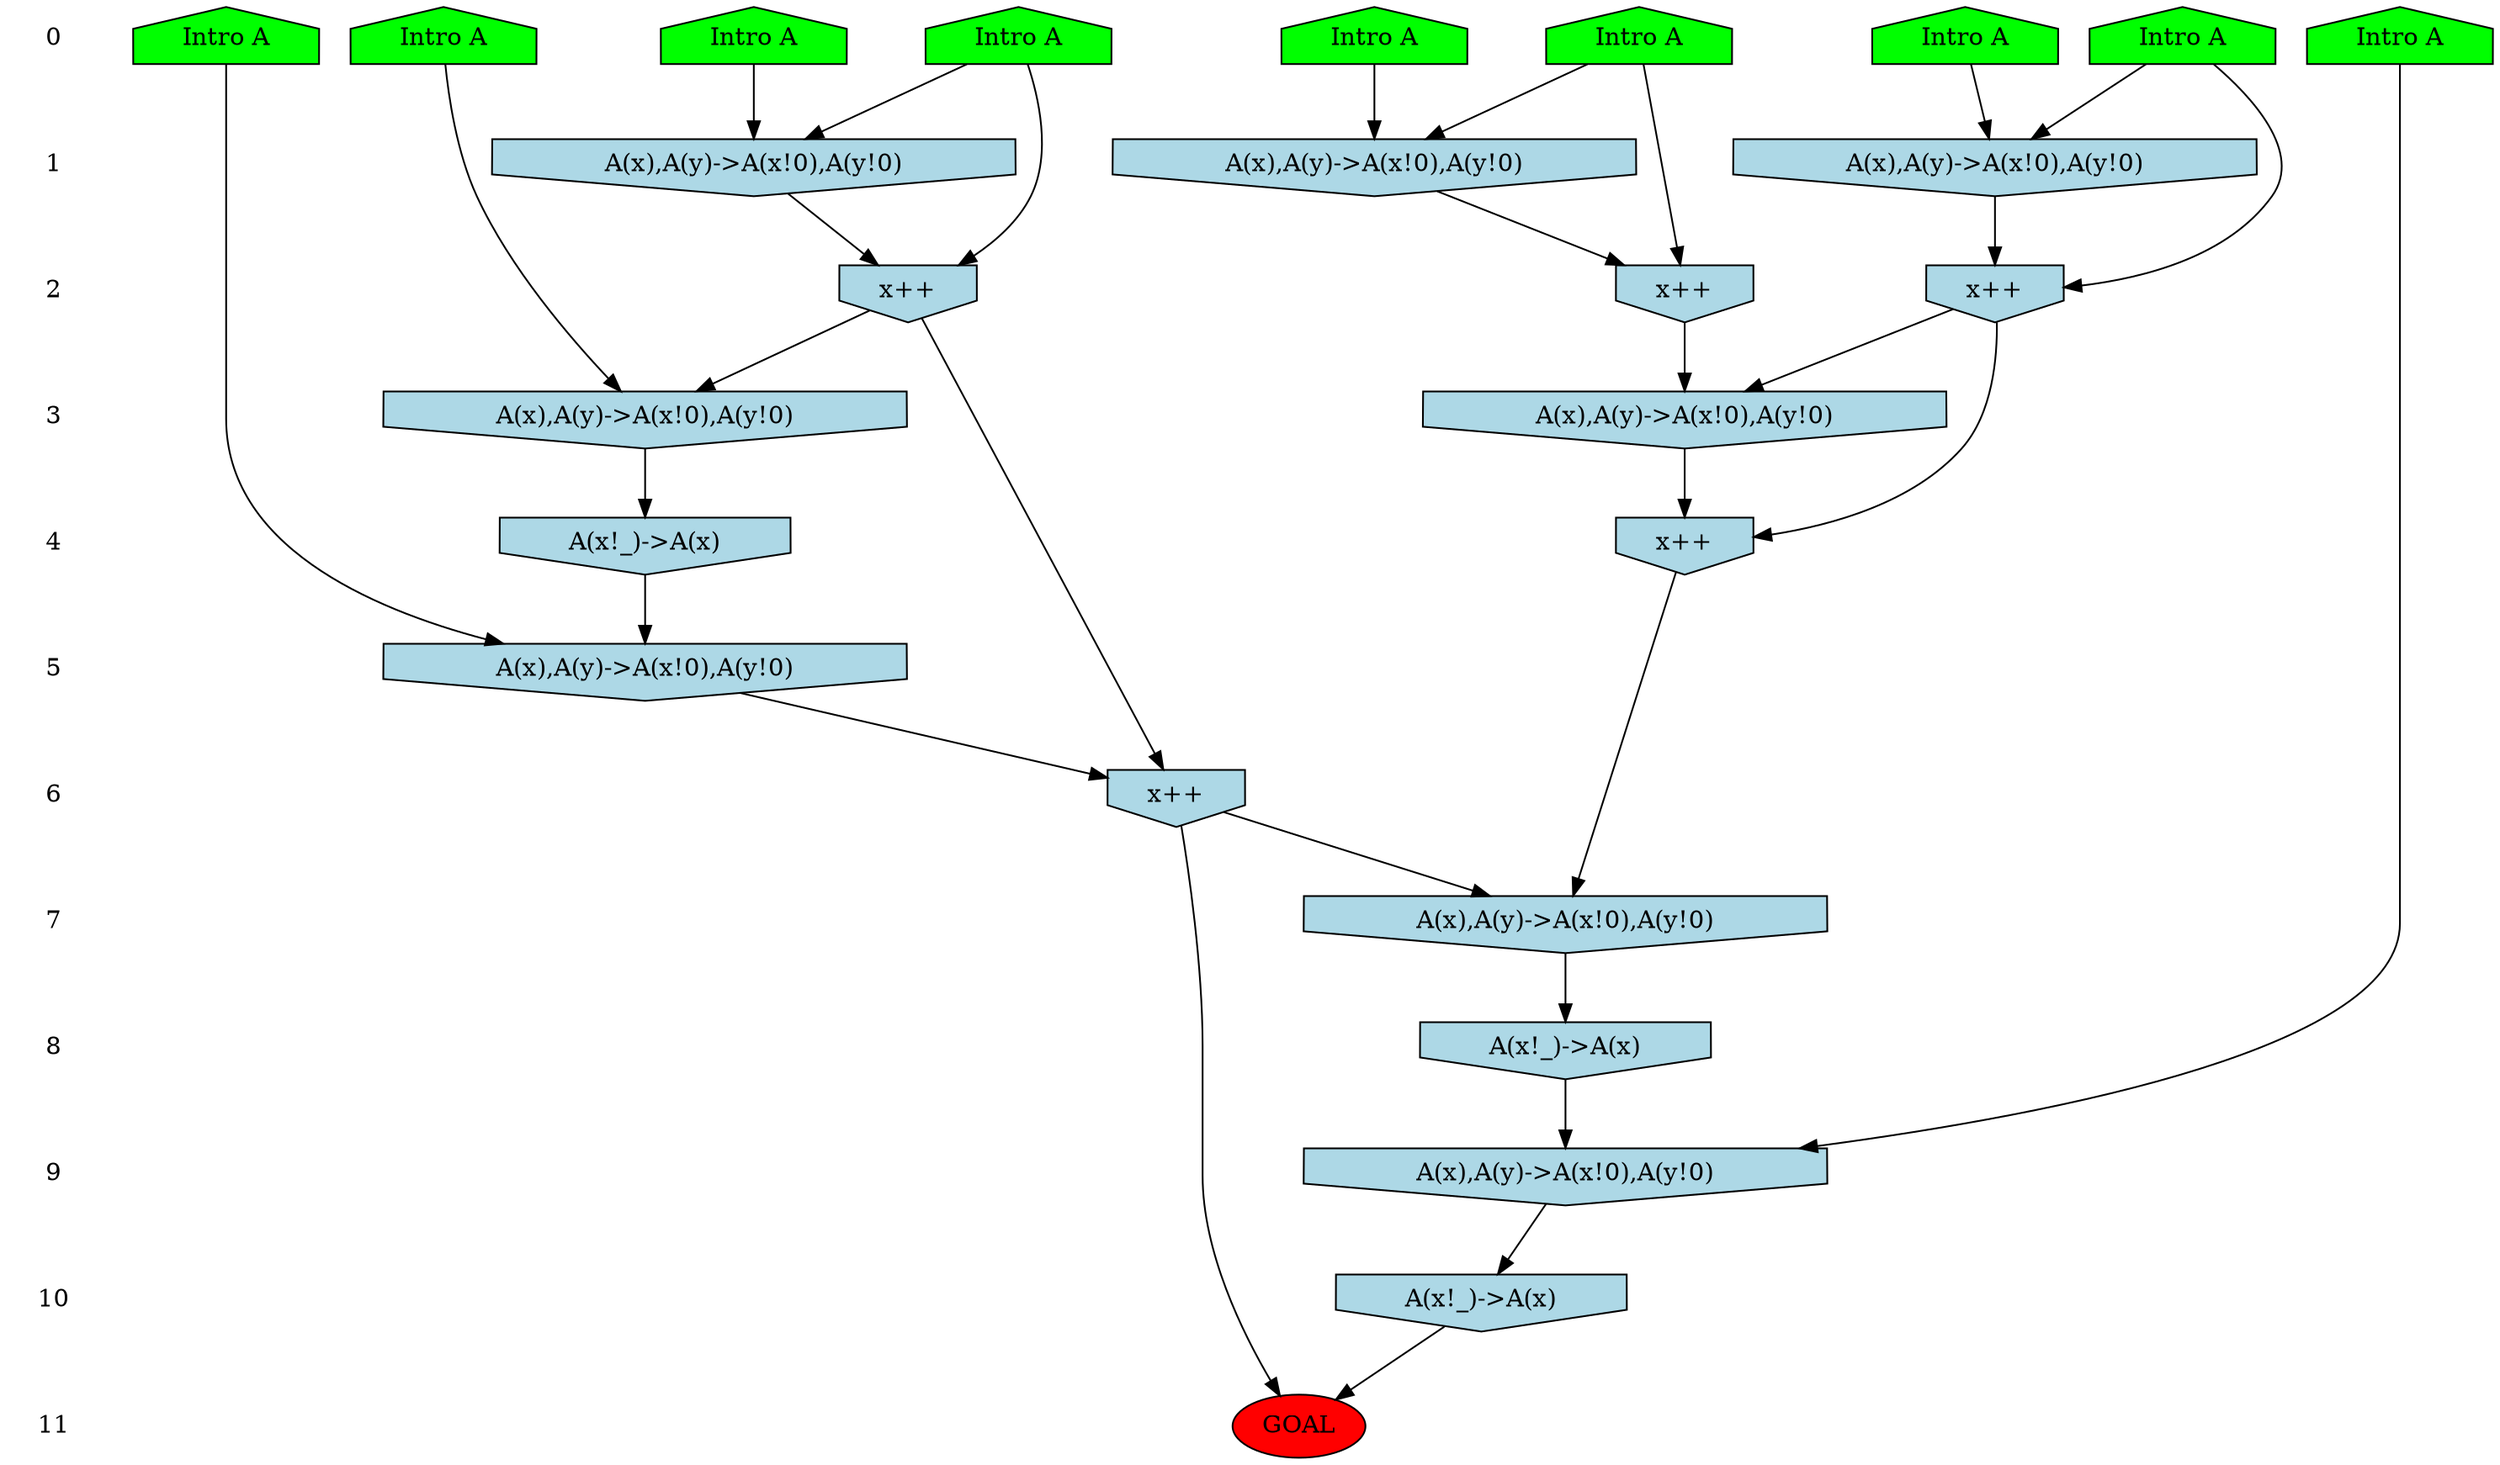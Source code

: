 /* Compression of 1 causal flows obtained in average at 3.083434E+00 t.u */
/* Compressed causal flows were: [1006] */
digraph G{
 ranksep=.5 ; 
{ rank = same ; "0" [shape=plaintext] ; node_1 [label ="Intro A", shape=house, style=filled, fillcolor=green] ;
node_2 [label ="Intro A", shape=house, style=filled, fillcolor=green] ;
node_3 [label ="Intro A", shape=house, style=filled, fillcolor=green] ;
node_4 [label ="Intro A", shape=house, style=filled, fillcolor=green] ;
node_5 [label ="Intro A", shape=house, style=filled, fillcolor=green] ;
node_6 [label ="Intro A", shape=house, style=filled, fillcolor=green] ;
node_7 [label ="Intro A", shape=house, style=filled, fillcolor=green] ;
node_8 [label ="Intro A", shape=house, style=filled, fillcolor=green] ;
node_9 [label ="Intro A", shape=house, style=filled, fillcolor=green] ;
}
{ rank = same ; "1" [shape=plaintext] ; node_10 [label="A(x),A(y)->A(x!0),A(y!0)", shape=invhouse, style=filled, fillcolor = lightblue] ;
node_11 [label="A(x),A(y)->A(x!0),A(y!0)", shape=invhouse, style=filled, fillcolor = lightblue] ;
node_14 [label="A(x),A(y)->A(x!0),A(y!0)", shape=invhouse, style=filled, fillcolor = lightblue] ;
}
{ rank = same ; "2" [shape=plaintext] ; node_12 [label="x++", shape=invhouse, style=filled, fillcolor = lightblue] ;
node_15 [label="x++", shape=invhouse, style=filled, fillcolor = lightblue] ;
node_16 [label="x++", shape=invhouse, style=filled, fillcolor = lightblue] ;
}
{ rank = same ; "3" [shape=plaintext] ; node_13 [label="A(x),A(y)->A(x!0),A(y!0)", shape=invhouse, style=filled, fillcolor = lightblue] ;
node_17 [label="A(x),A(y)->A(x!0),A(y!0)", shape=invhouse, style=filled, fillcolor = lightblue] ;
}
{ rank = same ; "4" [shape=plaintext] ; node_18 [label="x++", shape=invhouse, style=filled, fillcolor = lightblue] ;
node_19 [label="A(x!_)->A(x)", shape=invhouse, style=filled, fillcolor = lightblue] ;
}
{ rank = same ; "5" [shape=plaintext] ; node_20 [label="A(x),A(y)->A(x!0),A(y!0)", shape=invhouse, style=filled, fillcolor = lightblue] ;
}
{ rank = same ; "6" [shape=plaintext] ; node_21 [label="x++", shape=invhouse, style=filled, fillcolor = lightblue] ;
}
{ rank = same ; "7" [shape=plaintext] ; node_22 [label="A(x),A(y)->A(x!0),A(y!0)", shape=invhouse, style=filled, fillcolor = lightblue] ;
}
{ rank = same ; "8" [shape=plaintext] ; node_23 [label="A(x!_)->A(x)", shape=invhouse, style=filled, fillcolor = lightblue] ;
}
{ rank = same ; "9" [shape=plaintext] ; node_24 [label="A(x),A(y)->A(x!0),A(y!0)", shape=invhouse, style=filled, fillcolor = lightblue] ;
}
{ rank = same ; "10" [shape=plaintext] ; node_25 [label="A(x!_)->A(x)", shape=invhouse, style=filled, fillcolor = lightblue] ;
}
{ rank = same ; "11" [shape=plaintext] ; node_26 [label ="GOAL", style=filled, fillcolor=red] ;
}
"0" -> "1" [style="invis"]; 
"1" -> "2" [style="invis"]; 
"2" -> "3" [style="invis"]; 
"3" -> "4" [style="invis"]; 
"4" -> "5" [style="invis"]; 
"5" -> "6" [style="invis"]; 
"6" -> "7" [style="invis"]; 
"7" -> "8" [style="invis"]; 
"8" -> "9" [style="invis"]; 
"9" -> "10" [style="invis"]; 
"10" -> "11" [style="invis"]; 
node_2 -> node_10
node_3 -> node_10
node_1 -> node_11
node_7 -> node_11
node_3 -> node_12
node_10 -> node_12
node_8 -> node_13
node_12 -> node_13
node_6 -> node_14
node_9 -> node_14
node_6 -> node_15
node_14 -> node_15
node_1 -> node_16
node_11 -> node_16
node_15 -> node_17
node_16 -> node_17
node_15 -> node_18
node_17 -> node_18
node_13 -> node_19
node_5 -> node_20
node_19 -> node_20
node_12 -> node_21
node_20 -> node_21
node_18 -> node_22
node_21 -> node_22
node_22 -> node_23
node_4 -> node_24
node_23 -> node_24
node_24 -> node_25
node_21 -> node_26
node_25 -> node_26
}
/*
 Dot generation time: 0.000000
*/